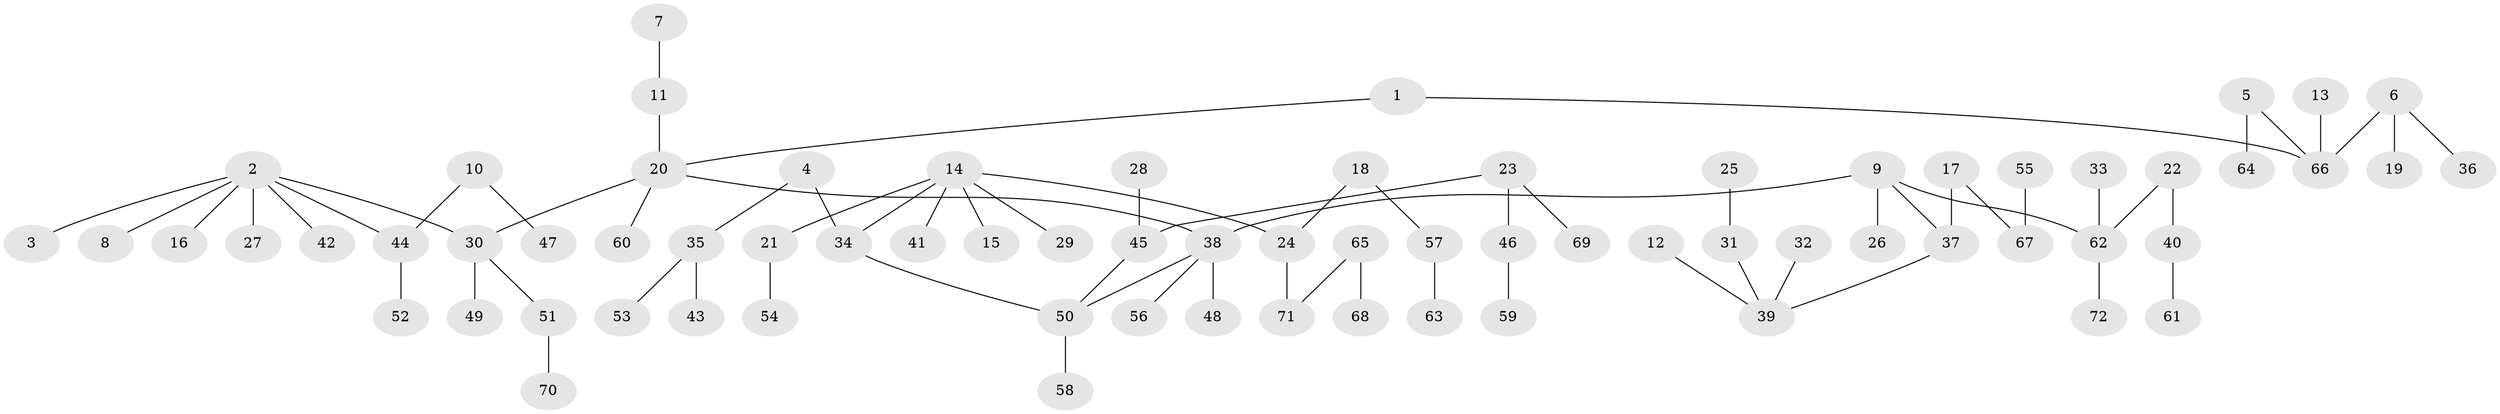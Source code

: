 // original degree distribution, {5: 0.034722222222222224, 6: 0.020833333333333332, 3: 0.09722222222222222, 7: 0.013888888888888888, 8: 0.006944444444444444, 4: 0.0625, 2: 0.22916666666666666, 1: 0.5347222222222222}
// Generated by graph-tools (version 1.1) at 2025/02/03/09/25 03:02:22]
// undirected, 72 vertices, 71 edges
graph export_dot {
graph [start="1"]
  node [color=gray90,style=filled];
  1;
  2;
  3;
  4;
  5;
  6;
  7;
  8;
  9;
  10;
  11;
  12;
  13;
  14;
  15;
  16;
  17;
  18;
  19;
  20;
  21;
  22;
  23;
  24;
  25;
  26;
  27;
  28;
  29;
  30;
  31;
  32;
  33;
  34;
  35;
  36;
  37;
  38;
  39;
  40;
  41;
  42;
  43;
  44;
  45;
  46;
  47;
  48;
  49;
  50;
  51;
  52;
  53;
  54;
  55;
  56;
  57;
  58;
  59;
  60;
  61;
  62;
  63;
  64;
  65;
  66;
  67;
  68;
  69;
  70;
  71;
  72;
  1 -- 20 [weight=1.0];
  1 -- 66 [weight=1.0];
  2 -- 3 [weight=1.0];
  2 -- 8 [weight=1.0];
  2 -- 16 [weight=1.0];
  2 -- 27 [weight=1.0];
  2 -- 30 [weight=1.0];
  2 -- 42 [weight=1.0];
  2 -- 44 [weight=1.0];
  4 -- 34 [weight=1.0];
  4 -- 35 [weight=1.0];
  5 -- 64 [weight=1.0];
  5 -- 66 [weight=1.0];
  6 -- 19 [weight=1.0];
  6 -- 36 [weight=1.0];
  6 -- 66 [weight=1.0];
  7 -- 11 [weight=1.0];
  9 -- 26 [weight=1.0];
  9 -- 37 [weight=1.0];
  9 -- 38 [weight=1.0];
  9 -- 62 [weight=1.0];
  10 -- 44 [weight=1.0];
  10 -- 47 [weight=1.0];
  11 -- 20 [weight=1.0];
  12 -- 39 [weight=1.0];
  13 -- 66 [weight=1.0];
  14 -- 15 [weight=1.0];
  14 -- 21 [weight=1.0];
  14 -- 24 [weight=1.0];
  14 -- 29 [weight=1.0];
  14 -- 34 [weight=1.0];
  14 -- 41 [weight=1.0];
  17 -- 37 [weight=1.0];
  17 -- 67 [weight=1.0];
  18 -- 24 [weight=1.0];
  18 -- 57 [weight=1.0];
  20 -- 30 [weight=1.0];
  20 -- 38 [weight=1.0];
  20 -- 60 [weight=1.0];
  21 -- 54 [weight=1.0];
  22 -- 40 [weight=1.0];
  22 -- 62 [weight=1.0];
  23 -- 45 [weight=1.0];
  23 -- 46 [weight=1.0];
  23 -- 69 [weight=1.0];
  24 -- 71 [weight=1.0];
  25 -- 31 [weight=1.0];
  28 -- 45 [weight=1.0];
  30 -- 49 [weight=1.0];
  30 -- 51 [weight=1.0];
  31 -- 39 [weight=1.0];
  32 -- 39 [weight=1.0];
  33 -- 62 [weight=1.0];
  34 -- 50 [weight=1.0];
  35 -- 43 [weight=1.0];
  35 -- 53 [weight=1.0];
  37 -- 39 [weight=1.0];
  38 -- 48 [weight=1.0];
  38 -- 50 [weight=1.0];
  38 -- 56 [weight=1.0];
  40 -- 61 [weight=1.0];
  44 -- 52 [weight=1.0];
  45 -- 50 [weight=1.0];
  46 -- 59 [weight=1.0];
  50 -- 58 [weight=1.0];
  51 -- 70 [weight=1.0];
  55 -- 67 [weight=1.0];
  57 -- 63 [weight=1.0];
  62 -- 72 [weight=1.0];
  65 -- 68 [weight=1.0];
  65 -- 71 [weight=1.0];
}
